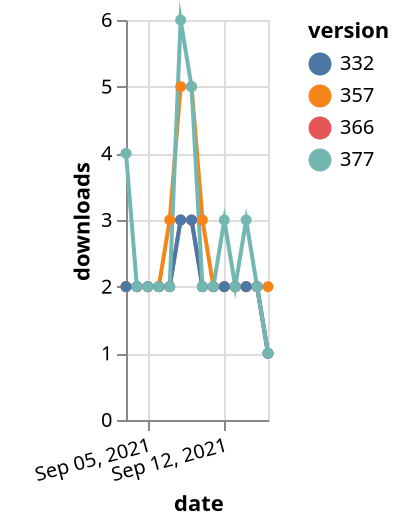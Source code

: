 {"$schema": "https://vega.github.io/schema/vega-lite/v5.json", "description": "A simple bar chart with embedded data.", "data": {"values": [{"date": "2021-09-03", "total": 2325, "delta": 2, "version": "366"}, {"date": "2021-09-04", "total": 2327, "delta": 2, "version": "366"}, {"date": "2021-09-05", "total": 2329, "delta": 2, "version": "366"}, {"date": "2021-09-06", "total": 2331, "delta": 2, "version": "366"}, {"date": "2021-09-07", "total": 2333, "delta": 2, "version": "366"}, {"date": "2021-09-08", "total": 2336, "delta": 3, "version": "366"}, {"date": "2021-09-09", "total": 2339, "delta": 3, "version": "366"}, {"date": "2021-09-10", "total": 2341, "delta": 2, "version": "366"}, {"date": "2021-09-11", "total": 2343, "delta": 2, "version": "366"}, {"date": "2021-09-12", "total": 2345, "delta": 2, "version": "366"}, {"date": "2021-09-13", "total": 2347, "delta": 2, "version": "366"}, {"date": "2021-09-14", "total": 2349, "delta": 2, "version": "366"}, {"date": "2021-09-15", "total": 2351, "delta": 2, "version": "366"}, {"date": "2021-09-16", "total": 2352, "delta": 1, "version": "366"}, {"date": "2021-09-03", "total": 2926, "delta": 2, "version": "357"}, {"date": "2021-09-04", "total": 2928, "delta": 2, "version": "357"}, {"date": "2021-09-05", "total": 2930, "delta": 2, "version": "357"}, {"date": "2021-09-06", "total": 2932, "delta": 2, "version": "357"}, {"date": "2021-09-07", "total": 2935, "delta": 3, "version": "357"}, {"date": "2021-09-08", "total": 2940, "delta": 5, "version": "357"}, {"date": "2021-09-09", "total": 2945, "delta": 5, "version": "357"}, {"date": "2021-09-10", "total": 2948, "delta": 3, "version": "357"}, {"date": "2021-09-11", "total": 2950, "delta": 2, "version": "357"}, {"date": "2021-09-12", "total": 2952, "delta": 2, "version": "357"}, {"date": "2021-09-13", "total": 2954, "delta": 2, "version": "357"}, {"date": "2021-09-14", "total": 2956, "delta": 2, "version": "357"}, {"date": "2021-09-15", "total": 2958, "delta": 2, "version": "357"}, {"date": "2021-09-16", "total": 2960, "delta": 2, "version": "357"}, {"date": "2021-09-03", "total": 2809, "delta": 2, "version": "332"}, {"date": "2021-09-04", "total": 2811, "delta": 2, "version": "332"}, {"date": "2021-09-05", "total": 2813, "delta": 2, "version": "332"}, {"date": "2021-09-06", "total": 2815, "delta": 2, "version": "332"}, {"date": "2021-09-07", "total": 2817, "delta": 2, "version": "332"}, {"date": "2021-09-08", "total": 2820, "delta": 3, "version": "332"}, {"date": "2021-09-09", "total": 2823, "delta": 3, "version": "332"}, {"date": "2021-09-10", "total": 2825, "delta": 2, "version": "332"}, {"date": "2021-09-11", "total": 2827, "delta": 2, "version": "332"}, {"date": "2021-09-12", "total": 2829, "delta": 2, "version": "332"}, {"date": "2021-09-13", "total": 2831, "delta": 2, "version": "332"}, {"date": "2021-09-14", "total": 2833, "delta": 2, "version": "332"}, {"date": "2021-09-15", "total": 2835, "delta": 2, "version": "332"}, {"date": "2021-09-16", "total": 2836, "delta": 1, "version": "332"}, {"date": "2021-09-03", "total": 2134, "delta": 4, "version": "377"}, {"date": "2021-09-04", "total": 2136, "delta": 2, "version": "377"}, {"date": "2021-09-05", "total": 2138, "delta": 2, "version": "377"}, {"date": "2021-09-06", "total": 2140, "delta": 2, "version": "377"}, {"date": "2021-09-07", "total": 2142, "delta": 2, "version": "377"}, {"date": "2021-09-08", "total": 2148, "delta": 6, "version": "377"}, {"date": "2021-09-09", "total": 2153, "delta": 5, "version": "377"}, {"date": "2021-09-10", "total": 2155, "delta": 2, "version": "377"}, {"date": "2021-09-11", "total": 2157, "delta": 2, "version": "377"}, {"date": "2021-09-12", "total": 2160, "delta": 3, "version": "377"}, {"date": "2021-09-13", "total": 2162, "delta": 2, "version": "377"}, {"date": "2021-09-14", "total": 2165, "delta": 3, "version": "377"}, {"date": "2021-09-15", "total": 2167, "delta": 2, "version": "377"}, {"date": "2021-09-16", "total": 2168, "delta": 1, "version": "377"}]}, "width": "container", "mark": {"type": "line", "point": {"filled": true}}, "encoding": {"x": {"field": "date", "type": "temporal", "timeUnit": "yearmonthdate", "title": "date", "axis": {"labelAngle": -15}}, "y": {"field": "delta", "type": "quantitative", "title": "downloads"}, "color": {"field": "version", "type": "nominal"}, "tooltip": {"field": "delta"}}}